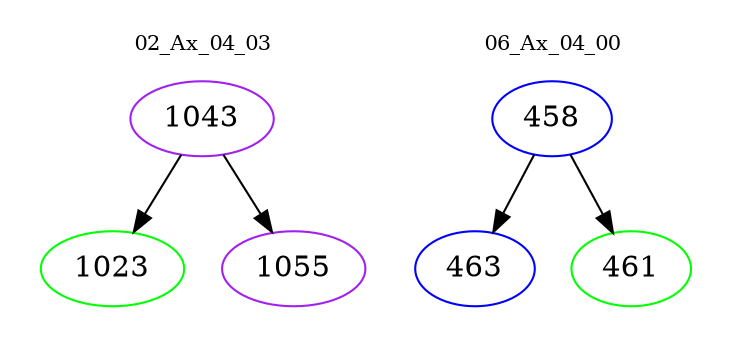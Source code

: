 digraph{
subgraph cluster_0 {
color = white
label = "02_Ax_04_03";
fontsize=10;
T0_1043 [label="1043", color="purple"]
T0_1043 -> T0_1023 [color="black"]
T0_1023 [label="1023", color="green"]
T0_1043 -> T0_1055 [color="black"]
T0_1055 [label="1055", color="purple"]
}
subgraph cluster_1 {
color = white
label = "06_Ax_04_00";
fontsize=10;
T1_458 [label="458", color="blue"]
T1_458 -> T1_463 [color="black"]
T1_463 [label="463", color="blue"]
T1_458 -> T1_461 [color="black"]
T1_461 [label="461", color="green"]
}
}
